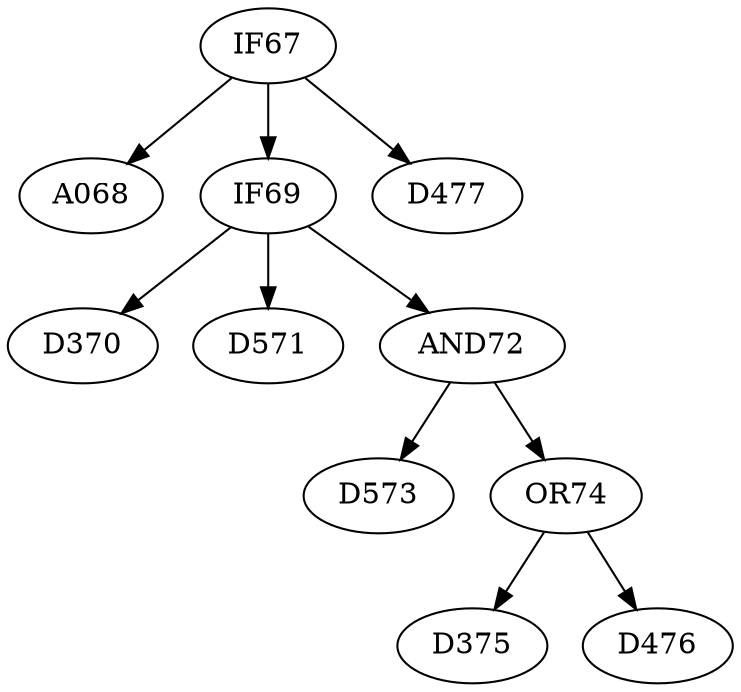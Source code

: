 digraph T {
	IF67 -> A068
	IF69 -> D370
	IF69 -> D571
	AND72 -> D573
	OR74 -> D375
	OR74 -> D476
	AND72 -> OR74
	IF69 -> AND72
	IF67 -> IF69
	IF67 -> D477
}
